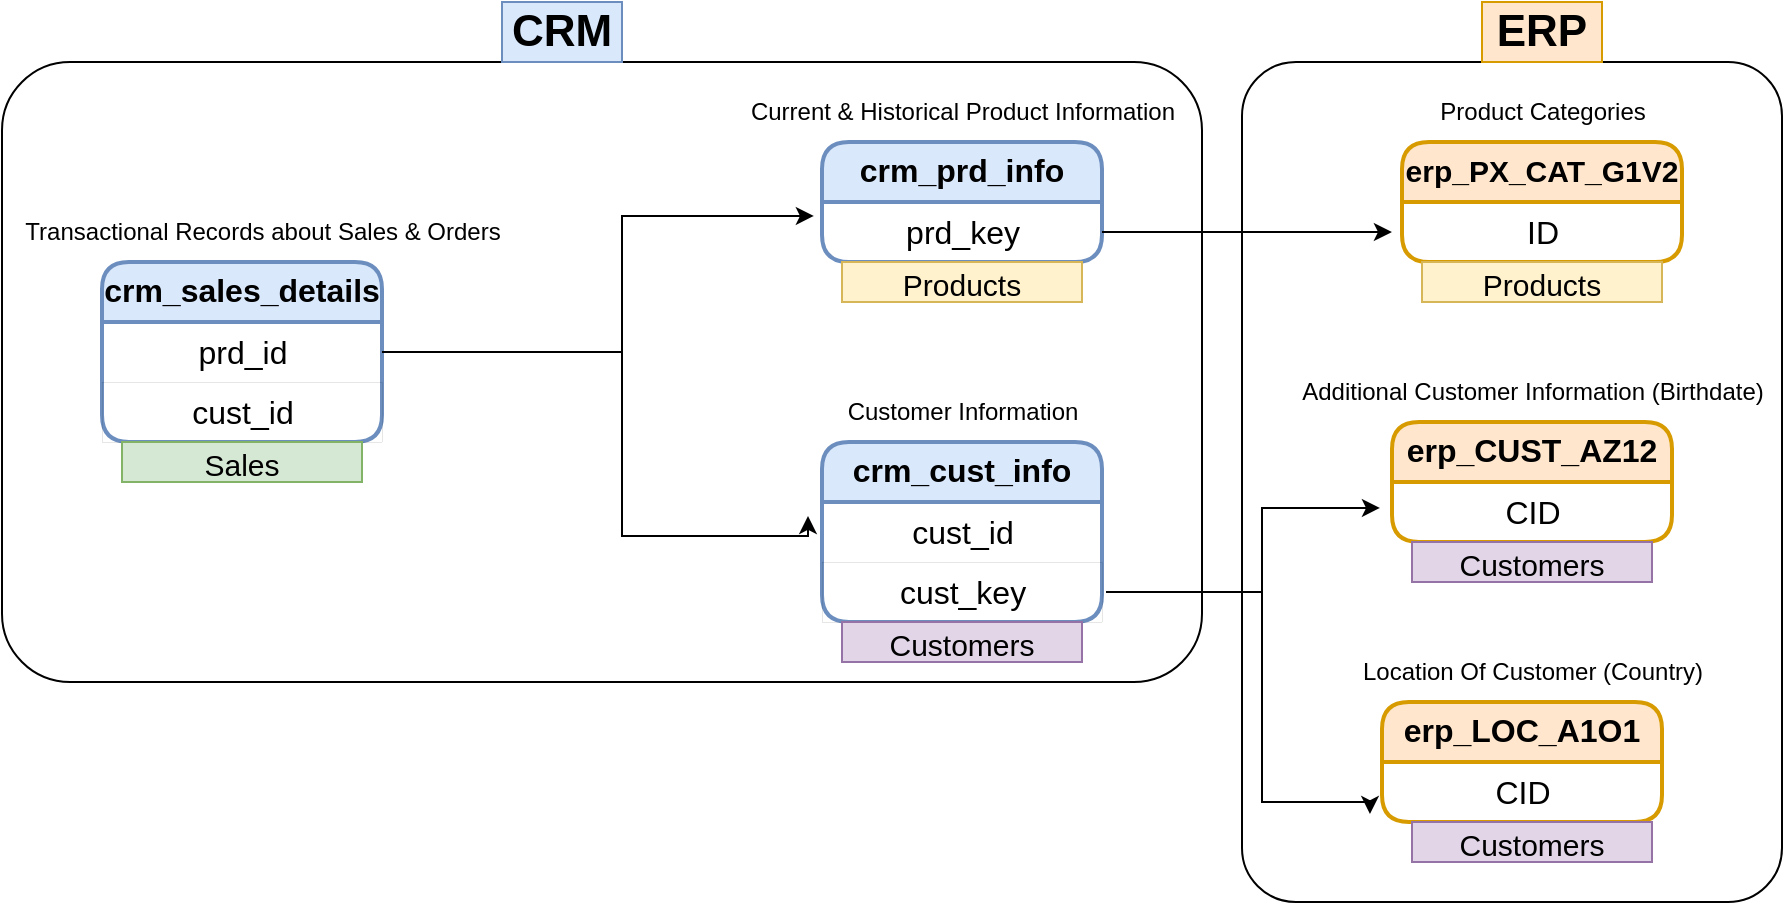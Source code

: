 <mxfile version="26.0.16">
  <diagram name="Page-1" id="0GxgSNl8TvIA0HETsGzW">
    <mxGraphModel dx="3088" dy="836" grid="1" gridSize="10" guides="1" tooltips="1" connect="1" arrows="1" fold="1" page="1" pageScale="1" pageWidth="827" pageHeight="1169" math="0" shadow="0">
      <root>
        <mxCell id="0" />
        <mxCell id="1" parent="0" />
        <mxCell id="1sNRbZC_Xhd7VANmqzn5-1" value="&lt;font style=&quot;font-size: 16px;&quot;&gt;&lt;b style=&quot;&quot;&gt;crm_cust_info&lt;/b&gt;&lt;/font&gt;" style="swimlane;fontStyle=0;childLayout=stackLayout;horizontal=1;startSize=30;horizontalStack=0;resizeParent=1;resizeParentMax=0;resizeLast=0;collapsible=1;marginBottom=0;whiteSpace=wrap;html=1;strokeWidth=2;fontSize=17;rounded=1;fillColor=#dae8fc;strokeColor=#6c8ebf;" parent="1" vertex="1">
          <mxGeometry x="-510" y="230" width="140" height="90" as="geometry" />
        </mxCell>
        <mxCell id="1sNRbZC_Xhd7VANmqzn5-6" value="cust_id" style="text;html=1;align=center;verticalAlign=middle;resizable=0;points=[];autosize=1;strokeColor=none;fillColor=none;fontSize=16;" parent="1sNRbZC_Xhd7VANmqzn5-1" vertex="1">
          <mxGeometry y="30" width="140" height="30" as="geometry" />
        </mxCell>
        <mxCell id="1sNRbZC_Xhd7VANmqzn5-30" value="cust_key" style="text;html=1;align=center;verticalAlign=middle;resizable=0;points=[];autosize=1;strokeColor=default;fillColor=none;fontSize=16;perimeterSpacing=2;strokeWidth=0;" parent="1sNRbZC_Xhd7VANmqzn5-1" vertex="1">
          <mxGeometry y="60" width="140" height="30" as="geometry" />
        </mxCell>
        <mxCell id="1sNRbZC_Xhd7VANmqzn5-8" value="&lt;b style=&quot;&quot;&gt;&lt;font style=&quot;font-size: 16px;&quot;&gt;crm_prd_info&lt;/font&gt;&lt;/b&gt;" style="swimlane;fontStyle=0;childLayout=stackLayout;horizontal=1;startSize=30;horizontalStack=0;resizeParent=1;resizeParentMax=0;resizeLast=0;collapsible=1;marginBottom=0;whiteSpace=wrap;html=1;strokeWidth=2;fontSize=17;rounded=1;fillColor=#dae8fc;strokeColor=#6c8ebf;" parent="1" vertex="1">
          <mxGeometry x="-510" y="80" width="140" height="60" as="geometry" />
        </mxCell>
        <mxCell id="1sNRbZC_Xhd7VANmqzn5-9" value="prd_key" style="text;html=1;align=center;verticalAlign=middle;resizable=0;points=[];autosize=1;strokeColor=none;fillColor=none;fontSize=16;" parent="1sNRbZC_Xhd7VANmqzn5-8" vertex="1">
          <mxGeometry y="30" width="140" height="30" as="geometry" />
        </mxCell>
        <mxCell id="1sNRbZC_Xhd7VANmqzn5-10" value="Customer Information" style="text;html=1;align=center;verticalAlign=middle;resizable=0;points=[];autosize=1;strokeColor=none;fillColor=none;" parent="1" vertex="1">
          <mxGeometry x="-510" y="200" width="140" height="30" as="geometry" />
        </mxCell>
        <mxCell id="1sNRbZC_Xhd7VANmqzn5-11" value="Current &amp;amp; Historical Product Information" style="text;html=1;align=center;verticalAlign=middle;resizable=0;points=[];autosize=1;strokeColor=none;fillColor=none;" parent="1" vertex="1">
          <mxGeometry x="-560" y="50" width="240" height="30" as="geometry" />
        </mxCell>
        <mxCell id="1sNRbZC_Xhd7VANmqzn5-18" value="&lt;b style=&quot;&quot;&gt;&lt;font style=&quot;font-size: 16px;&quot;&gt;crm_sales_details&lt;/font&gt;&lt;/b&gt;" style="swimlane;fontStyle=0;childLayout=stackLayout;horizontal=1;startSize=30;horizontalStack=0;resizeParent=1;resizeParentMax=0;resizeLast=0;collapsible=1;marginBottom=0;whiteSpace=wrap;html=1;strokeWidth=2;fontSize=17;rounded=1;fillColor=#dae8fc;strokeColor=#6c8ebf;" parent="1" vertex="1">
          <mxGeometry x="-870" y="140" width="140" height="90" as="geometry" />
        </mxCell>
        <mxCell id="1sNRbZC_Xhd7VANmqzn5-19" value="prd_id" style="text;html=1;align=center;verticalAlign=middle;resizable=0;points=[];autosize=1;strokeColor=none;fillColor=none;fontSize=16;" parent="1sNRbZC_Xhd7VANmqzn5-18" vertex="1">
          <mxGeometry y="30" width="140" height="30" as="geometry" />
        </mxCell>
        <mxCell id="1sNRbZC_Xhd7VANmqzn5-20" value="cust_id" style="text;html=1;align=center;verticalAlign=middle;resizable=0;points=[];autosize=1;strokeColor=default;fillColor=none;fontSize=16;perimeterSpacing=0;strokeWidth=0;" parent="1sNRbZC_Xhd7VANmqzn5-18" vertex="1">
          <mxGeometry y="60" width="140" height="30" as="geometry" />
        </mxCell>
        <mxCell id="1sNRbZC_Xhd7VANmqzn5-22" value="Transactional Records about Sales &amp;amp; Orders" style="text;html=1;align=center;verticalAlign=middle;resizable=0;points=[];autosize=1;strokeColor=none;fillColor=none;" parent="1" vertex="1">
          <mxGeometry x="-920" y="110" width="260" height="30" as="geometry" />
        </mxCell>
        <mxCell id="1sNRbZC_Xhd7VANmqzn5-25" style="edgeStyle=orthogonalEdgeStyle;rounded=0;orthogonalLoop=1;jettySize=auto;html=1;entryX=-0.029;entryY=0.233;entryDx=0;entryDy=0;entryPerimeter=0;" parent="1" source="1sNRbZC_Xhd7VANmqzn5-19" target="1sNRbZC_Xhd7VANmqzn5-9" edge="1">
          <mxGeometry relative="1" as="geometry">
            <mxPoint x="-600" y="120" as="targetPoint" />
            <Array as="points">
              <mxPoint x="-610" y="185" />
              <mxPoint x="-610" y="117" />
            </Array>
          </mxGeometry>
        </mxCell>
        <mxCell id="1sNRbZC_Xhd7VANmqzn5-26" style="edgeStyle=orthogonalEdgeStyle;rounded=0;orthogonalLoop=1;jettySize=auto;html=1;entryX=-0.05;entryY=0.233;entryDx=0;entryDy=0;entryPerimeter=0;" parent="1" source="1sNRbZC_Xhd7VANmqzn5-19" target="1sNRbZC_Xhd7VANmqzn5-6" edge="1">
          <mxGeometry relative="1" as="geometry">
            <mxPoint x="-610" y="280" as="targetPoint" />
            <Array as="points">
              <mxPoint x="-610" y="185" />
              <mxPoint x="-610" y="277" />
            </Array>
          </mxGeometry>
        </mxCell>
        <mxCell id="1sNRbZC_Xhd7VANmqzn5-27" value="&lt;b style=&quot;&quot;&gt;&lt;font style=&quot;font-size: 16px;&quot;&gt;erp_CUST_AZ12&lt;/font&gt;&lt;/b&gt;" style="swimlane;fontStyle=0;childLayout=stackLayout;horizontal=1;startSize=30;horizontalStack=0;resizeParent=1;resizeParentMax=0;resizeLast=0;collapsible=1;marginBottom=0;whiteSpace=wrap;html=1;strokeWidth=2;fontSize=17;rounded=1;fillColor=#ffe6cc;strokeColor=#d79b00;" parent="1" vertex="1">
          <mxGeometry x="-225" y="220" width="140" height="60" as="geometry" />
        </mxCell>
        <mxCell id="1sNRbZC_Xhd7VANmqzn5-28" value="CID" style="text;html=1;align=center;verticalAlign=middle;resizable=0;points=[];autosize=1;strokeColor=none;fillColor=none;fontSize=16;" parent="1sNRbZC_Xhd7VANmqzn5-27" vertex="1">
          <mxGeometry y="30" width="140" height="30" as="geometry" />
        </mxCell>
        <mxCell id="1sNRbZC_Xhd7VANmqzn5-29" value="Additional Customer Information (Birthdate)" style="text;html=1;align=center;verticalAlign=middle;resizable=0;points=[];autosize=1;strokeColor=none;fillColor=none;" parent="1" vertex="1">
          <mxGeometry x="-280" y="190" width="250" height="30" as="geometry" />
        </mxCell>
        <mxCell id="1sNRbZC_Xhd7VANmqzn5-33" value="&lt;b style=&quot;&quot;&gt;&lt;font style=&quot;font-size: 16px;&quot;&gt;erp_LOC_A1O1&lt;/font&gt;&lt;/b&gt;" style="swimlane;fontStyle=0;childLayout=stackLayout;horizontal=1;startSize=30;horizontalStack=0;resizeParent=1;resizeParentMax=0;resizeLast=0;collapsible=1;marginBottom=0;whiteSpace=wrap;html=1;strokeWidth=2;fontSize=17;rounded=1;fillColor=#ffe6cc;strokeColor=#d79b00;" parent="1" vertex="1">
          <mxGeometry x="-230" y="360" width="140" height="60" as="geometry" />
        </mxCell>
        <mxCell id="1sNRbZC_Xhd7VANmqzn5-34" value="CID" style="text;html=1;align=center;verticalAlign=middle;resizable=0;points=[];autosize=1;strokeColor=none;fillColor=none;fontSize=16;" parent="1sNRbZC_Xhd7VANmqzn5-33" vertex="1">
          <mxGeometry y="30" width="140" height="30" as="geometry" />
        </mxCell>
        <mxCell id="1sNRbZC_Xhd7VANmqzn5-35" value="Location Of Customer (Country)" style="text;html=1;align=center;verticalAlign=middle;resizable=0;points=[];autosize=1;strokeColor=none;fillColor=none;" parent="1" vertex="1">
          <mxGeometry x="-250" y="330" width="190" height="30" as="geometry" />
        </mxCell>
        <mxCell id="1sNRbZC_Xhd7VANmqzn5-38" value="&lt;b style=&quot;&quot;&gt;&lt;font style=&quot;font-size: 15px;&quot;&gt;erp_PX_CAT_G1V2&lt;/font&gt;&lt;/b&gt;" style="swimlane;fontStyle=0;childLayout=stackLayout;horizontal=1;startSize=30;horizontalStack=0;resizeParent=1;resizeParentMax=0;resizeLast=0;collapsible=1;marginBottom=0;whiteSpace=wrap;html=1;strokeWidth=2;fontSize=17;rounded=1;fillColor=#ffe6cc;strokeColor=#d79b00;" parent="1" vertex="1">
          <mxGeometry x="-220" y="80" width="140" height="60" as="geometry" />
        </mxCell>
        <mxCell id="1sNRbZC_Xhd7VANmqzn5-39" value="ID" style="text;html=1;align=center;verticalAlign=middle;resizable=0;points=[];autosize=1;strokeColor=none;fillColor=none;fontSize=16;" parent="1sNRbZC_Xhd7VANmqzn5-38" vertex="1">
          <mxGeometry y="30" width="140" height="30" as="geometry" />
        </mxCell>
        <mxCell id="1sNRbZC_Xhd7VANmqzn5-40" value="Product Categories" style="text;html=1;align=center;verticalAlign=middle;resizable=0;points=[];autosize=1;strokeColor=none;fillColor=none;" parent="1" vertex="1">
          <mxGeometry x="-215" y="50" width="130" height="30" as="geometry" />
        </mxCell>
        <mxCell id="1sNRbZC_Xhd7VANmqzn5-43" style="edgeStyle=orthogonalEdgeStyle;rounded=0;orthogonalLoop=1;jettySize=auto;html=1;entryX=-0.036;entryY=0.5;entryDx=0;entryDy=0;entryPerimeter=0;" parent="1" source="1sNRbZC_Xhd7VANmqzn5-9" target="1sNRbZC_Xhd7VANmqzn5-39" edge="1">
          <mxGeometry relative="1" as="geometry" />
        </mxCell>
        <mxCell id="1sNRbZC_Xhd7VANmqzn5-44" value="" style="rounded=1;whiteSpace=wrap;html=1;arcSize=11;fillColor=none;" parent="1" vertex="1">
          <mxGeometry x="-920" y="40" width="600" height="310" as="geometry" />
        </mxCell>
        <mxCell id="1sNRbZC_Xhd7VANmqzn5-45" value="&lt;font style=&quot;font-size: 22px;&quot;&gt;CRM&lt;/font&gt;" style="text;html=1;align=center;verticalAlign=middle;whiteSpace=wrap;rounded=0;fontStyle=1;fillColor=#dae8fc;strokeColor=#6c8ebf;" parent="1" vertex="1">
          <mxGeometry x="-670" y="10" width="60" height="30" as="geometry" />
        </mxCell>
        <mxCell id="1sNRbZC_Xhd7VANmqzn5-46" value="" style="rounded=1;whiteSpace=wrap;html=1;arcSize=10;fillColor=none;" parent="1" vertex="1">
          <mxGeometry x="-300" y="40" width="270" height="420" as="geometry" />
        </mxCell>
        <mxCell id="1sNRbZC_Xhd7VANmqzn5-47" value="&lt;font style=&quot;font-size: 22px;&quot;&gt;&lt;b style=&quot;&quot;&gt;ERP&lt;/b&gt;&lt;/font&gt;" style="text;html=1;align=center;verticalAlign=middle;whiteSpace=wrap;rounded=0;fillColor=#ffe6cc;strokeColor=#d79b00;" parent="1" vertex="1">
          <mxGeometry x="-180" y="10" width="60" height="30" as="geometry" />
        </mxCell>
        <mxCell id="jTnMDviZm_521abuMWTr-1" value="&lt;font style=&quot;font-size: 15px;&quot;&gt;Products&lt;/font&gt;" style="text;html=1;strokeColor=#d6b656;fillColor=#fff2cc;align=center;verticalAlign=middle;whiteSpace=wrap;overflow=hidden;" vertex="1" parent="1">
          <mxGeometry x="-500" y="140" width="120" height="20" as="geometry" />
        </mxCell>
        <mxCell id="jTnMDviZm_521abuMWTr-33" value="&lt;font style=&quot;font-size: 15px;&quot;&gt;Products&lt;/font&gt;" style="text;html=1;strokeColor=#d6b656;fillColor=#fff2cc;align=center;verticalAlign=middle;whiteSpace=wrap;overflow=hidden;" vertex="1" parent="1">
          <mxGeometry x="-210" y="140" width="120" height="20" as="geometry" />
        </mxCell>
        <mxCell id="jTnMDviZm_521abuMWTr-34" value="&lt;span style=&quot;font-size: 15px;&quot;&gt;Customers&lt;/span&gt;" style="text;html=1;strokeColor=#9673a6;fillColor=#e1d5e7;align=center;verticalAlign=middle;whiteSpace=wrap;overflow=hidden;" vertex="1" parent="1">
          <mxGeometry x="-215" y="280" width="120" height="20" as="geometry" />
        </mxCell>
        <mxCell id="jTnMDviZm_521abuMWTr-35" value="&lt;span style=&quot;font-size: 15px;&quot;&gt;Customers&lt;/span&gt;" style="text;html=1;strokeColor=#9673a6;fillColor=#e1d5e7;align=center;verticalAlign=middle;whiteSpace=wrap;overflow=hidden;" vertex="1" parent="1">
          <mxGeometry x="-500" y="320" width="120" height="20" as="geometry" />
        </mxCell>
        <mxCell id="jTnMDviZm_521abuMWTr-36" value="&lt;span style=&quot;font-size: 15px;&quot;&gt;Customers&lt;/span&gt;" style="text;html=1;strokeColor=#9673a6;fillColor=#e1d5e7;align=center;verticalAlign=middle;whiteSpace=wrap;overflow=hidden;" vertex="1" parent="1">
          <mxGeometry x="-215" y="420" width="120" height="20" as="geometry" />
        </mxCell>
        <mxCell id="jTnMDviZm_521abuMWTr-37" style="edgeStyle=orthogonalEdgeStyle;rounded=0;orthogonalLoop=1;jettySize=auto;html=1;entryX=-0.043;entryY=0.433;entryDx=0;entryDy=0;entryPerimeter=0;" edge="1" parent="1" source="1sNRbZC_Xhd7VANmqzn5-30" target="1sNRbZC_Xhd7VANmqzn5-28">
          <mxGeometry relative="1" as="geometry">
            <Array as="points">
              <mxPoint x="-290" y="305" />
              <mxPoint x="-290" y="263" />
            </Array>
          </mxGeometry>
        </mxCell>
        <mxCell id="jTnMDviZm_521abuMWTr-38" style="edgeStyle=orthogonalEdgeStyle;rounded=0;orthogonalLoop=1;jettySize=auto;html=1;entryX=-0.043;entryY=0.867;entryDx=0;entryDy=0;entryPerimeter=0;" edge="1" parent="1" source="1sNRbZC_Xhd7VANmqzn5-30" target="1sNRbZC_Xhd7VANmqzn5-34">
          <mxGeometry relative="1" as="geometry">
            <Array as="points">
              <mxPoint x="-290" y="305" />
              <mxPoint x="-290" y="410" />
              <mxPoint x="-236" y="410" />
            </Array>
          </mxGeometry>
        </mxCell>
        <mxCell id="jTnMDviZm_521abuMWTr-39" value="&lt;span style=&quot;font-size: 15px;&quot;&gt;Sales&lt;/span&gt;" style="text;html=1;strokeColor=#82b366;fillColor=#d5e8d4;align=center;verticalAlign=middle;whiteSpace=wrap;overflow=hidden;" vertex="1" parent="1">
          <mxGeometry x="-860" y="230" width="120" height="20" as="geometry" />
        </mxCell>
      </root>
    </mxGraphModel>
  </diagram>
</mxfile>
